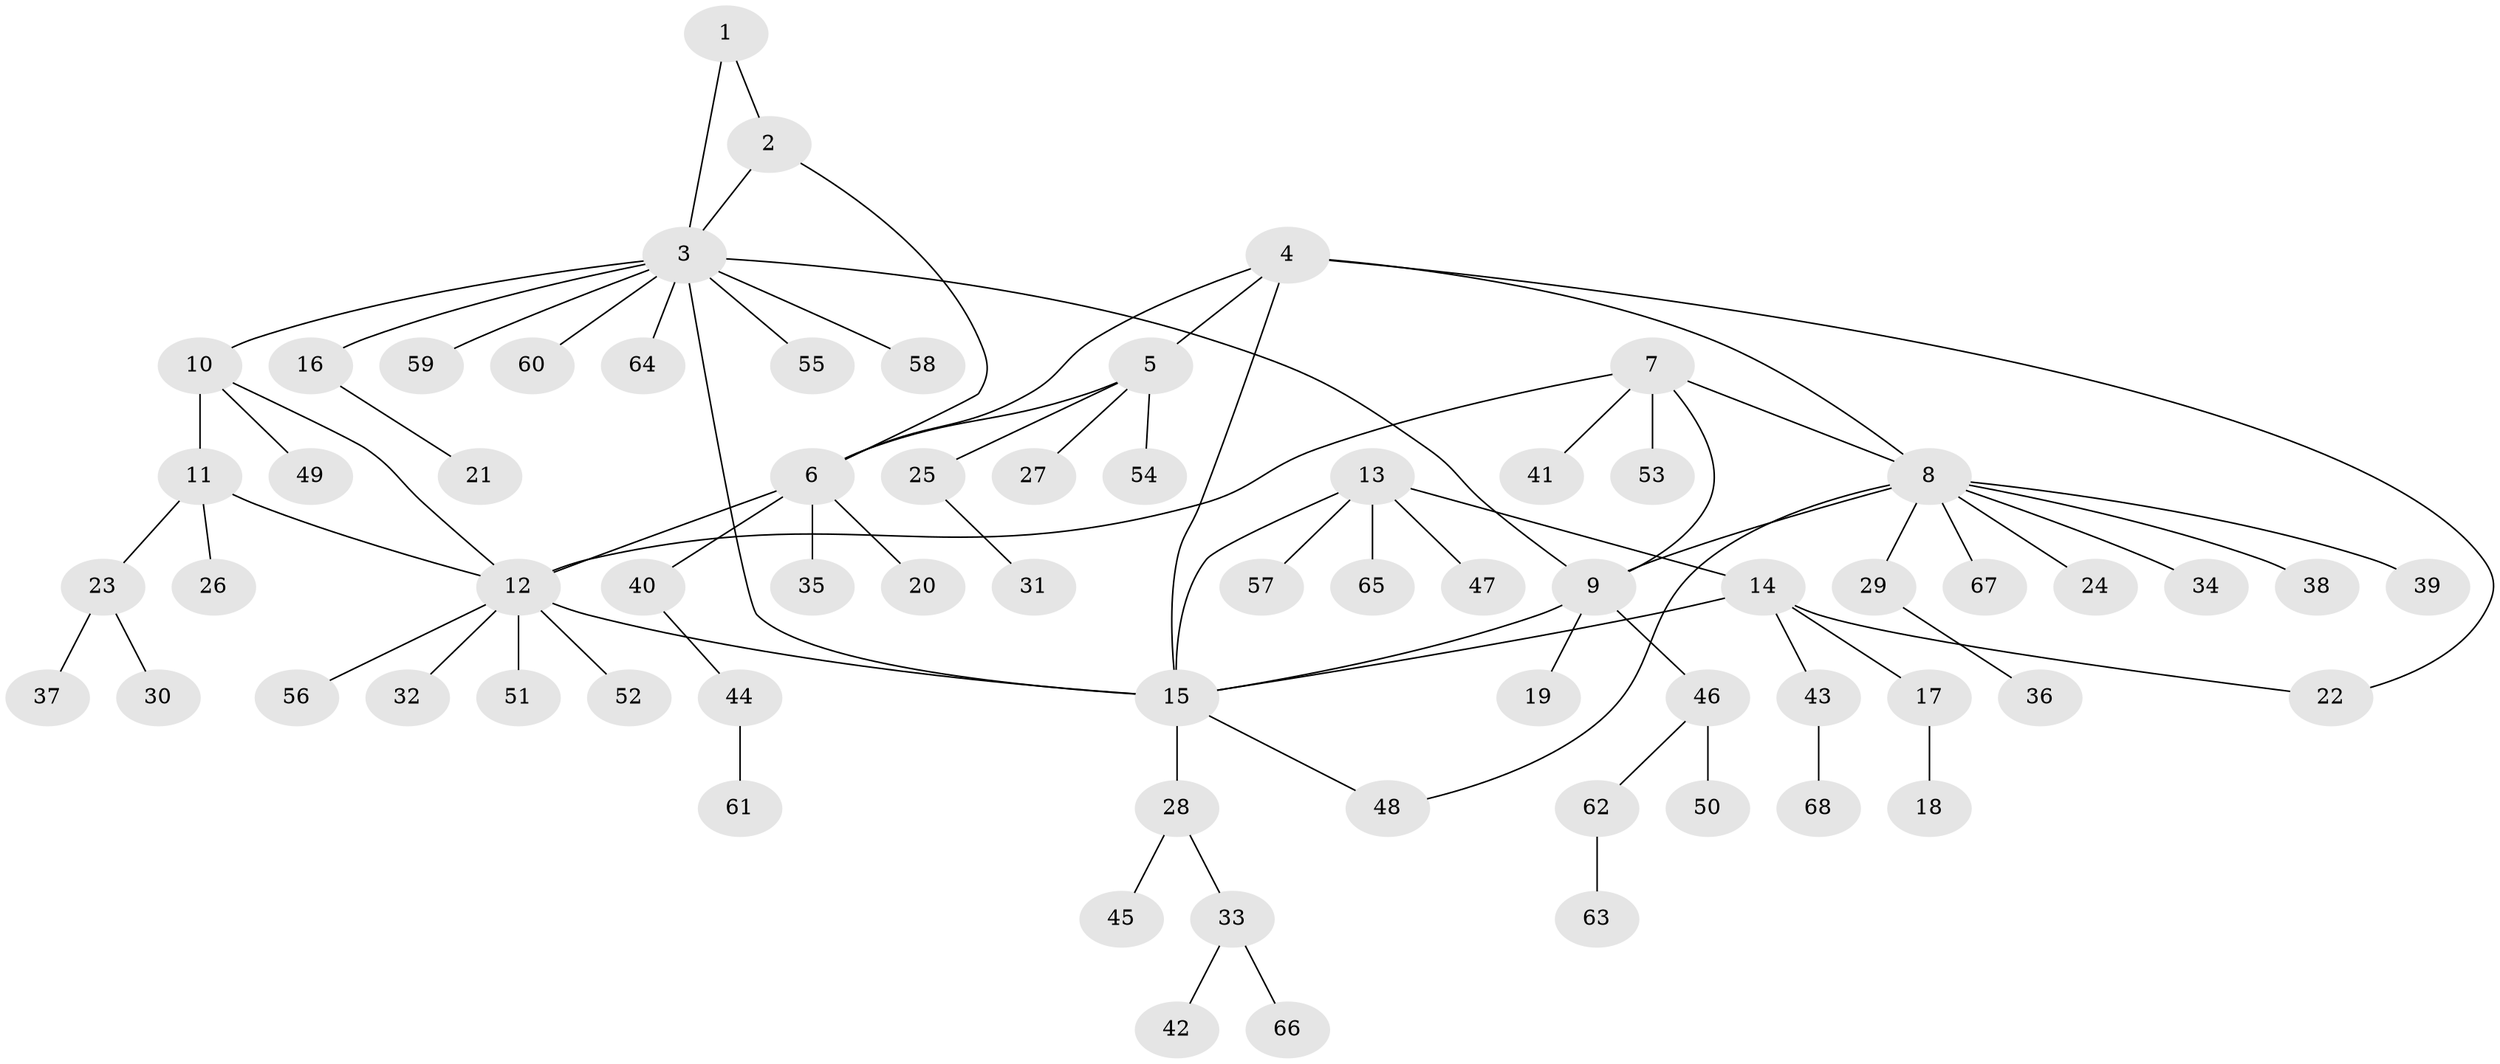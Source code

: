 // coarse degree distribution, {1: 0.5294117647058824, 4: 0.029411764705882353, 2: 0.11764705882352941, 5: 0.058823529411764705, 3: 0.14705882352941177, 9: 0.029411764705882353, 7: 0.058823529411764705, 8: 0.029411764705882353}
// Generated by graph-tools (version 1.1) at 2025/37/03/04/25 23:37:31]
// undirected, 68 vertices, 80 edges
graph export_dot {
  node [color=gray90,style=filled];
  1;
  2;
  3;
  4;
  5;
  6;
  7;
  8;
  9;
  10;
  11;
  12;
  13;
  14;
  15;
  16;
  17;
  18;
  19;
  20;
  21;
  22;
  23;
  24;
  25;
  26;
  27;
  28;
  29;
  30;
  31;
  32;
  33;
  34;
  35;
  36;
  37;
  38;
  39;
  40;
  41;
  42;
  43;
  44;
  45;
  46;
  47;
  48;
  49;
  50;
  51;
  52;
  53;
  54;
  55;
  56;
  57;
  58;
  59;
  60;
  61;
  62;
  63;
  64;
  65;
  66;
  67;
  68;
  1 -- 2;
  1 -- 3;
  2 -- 3;
  2 -- 6;
  3 -- 9;
  3 -- 10;
  3 -- 15;
  3 -- 16;
  3 -- 55;
  3 -- 58;
  3 -- 59;
  3 -- 60;
  3 -- 64;
  4 -- 5;
  4 -- 6;
  4 -- 8;
  4 -- 15;
  4 -- 22;
  5 -- 6;
  5 -- 25;
  5 -- 27;
  5 -- 54;
  6 -- 12;
  6 -- 20;
  6 -- 35;
  6 -- 40;
  7 -- 8;
  7 -- 9;
  7 -- 12;
  7 -- 41;
  7 -- 53;
  8 -- 9;
  8 -- 24;
  8 -- 29;
  8 -- 34;
  8 -- 38;
  8 -- 39;
  8 -- 48;
  8 -- 67;
  9 -- 15;
  9 -- 19;
  9 -- 46;
  10 -- 11;
  10 -- 12;
  10 -- 49;
  11 -- 12;
  11 -- 23;
  11 -- 26;
  12 -- 15;
  12 -- 32;
  12 -- 51;
  12 -- 52;
  12 -- 56;
  13 -- 14;
  13 -- 15;
  13 -- 47;
  13 -- 57;
  13 -- 65;
  14 -- 15;
  14 -- 17;
  14 -- 22;
  14 -- 43;
  15 -- 28;
  15 -- 48;
  16 -- 21;
  17 -- 18;
  23 -- 30;
  23 -- 37;
  25 -- 31;
  28 -- 33;
  28 -- 45;
  29 -- 36;
  33 -- 42;
  33 -- 66;
  40 -- 44;
  43 -- 68;
  44 -- 61;
  46 -- 50;
  46 -- 62;
  62 -- 63;
}
